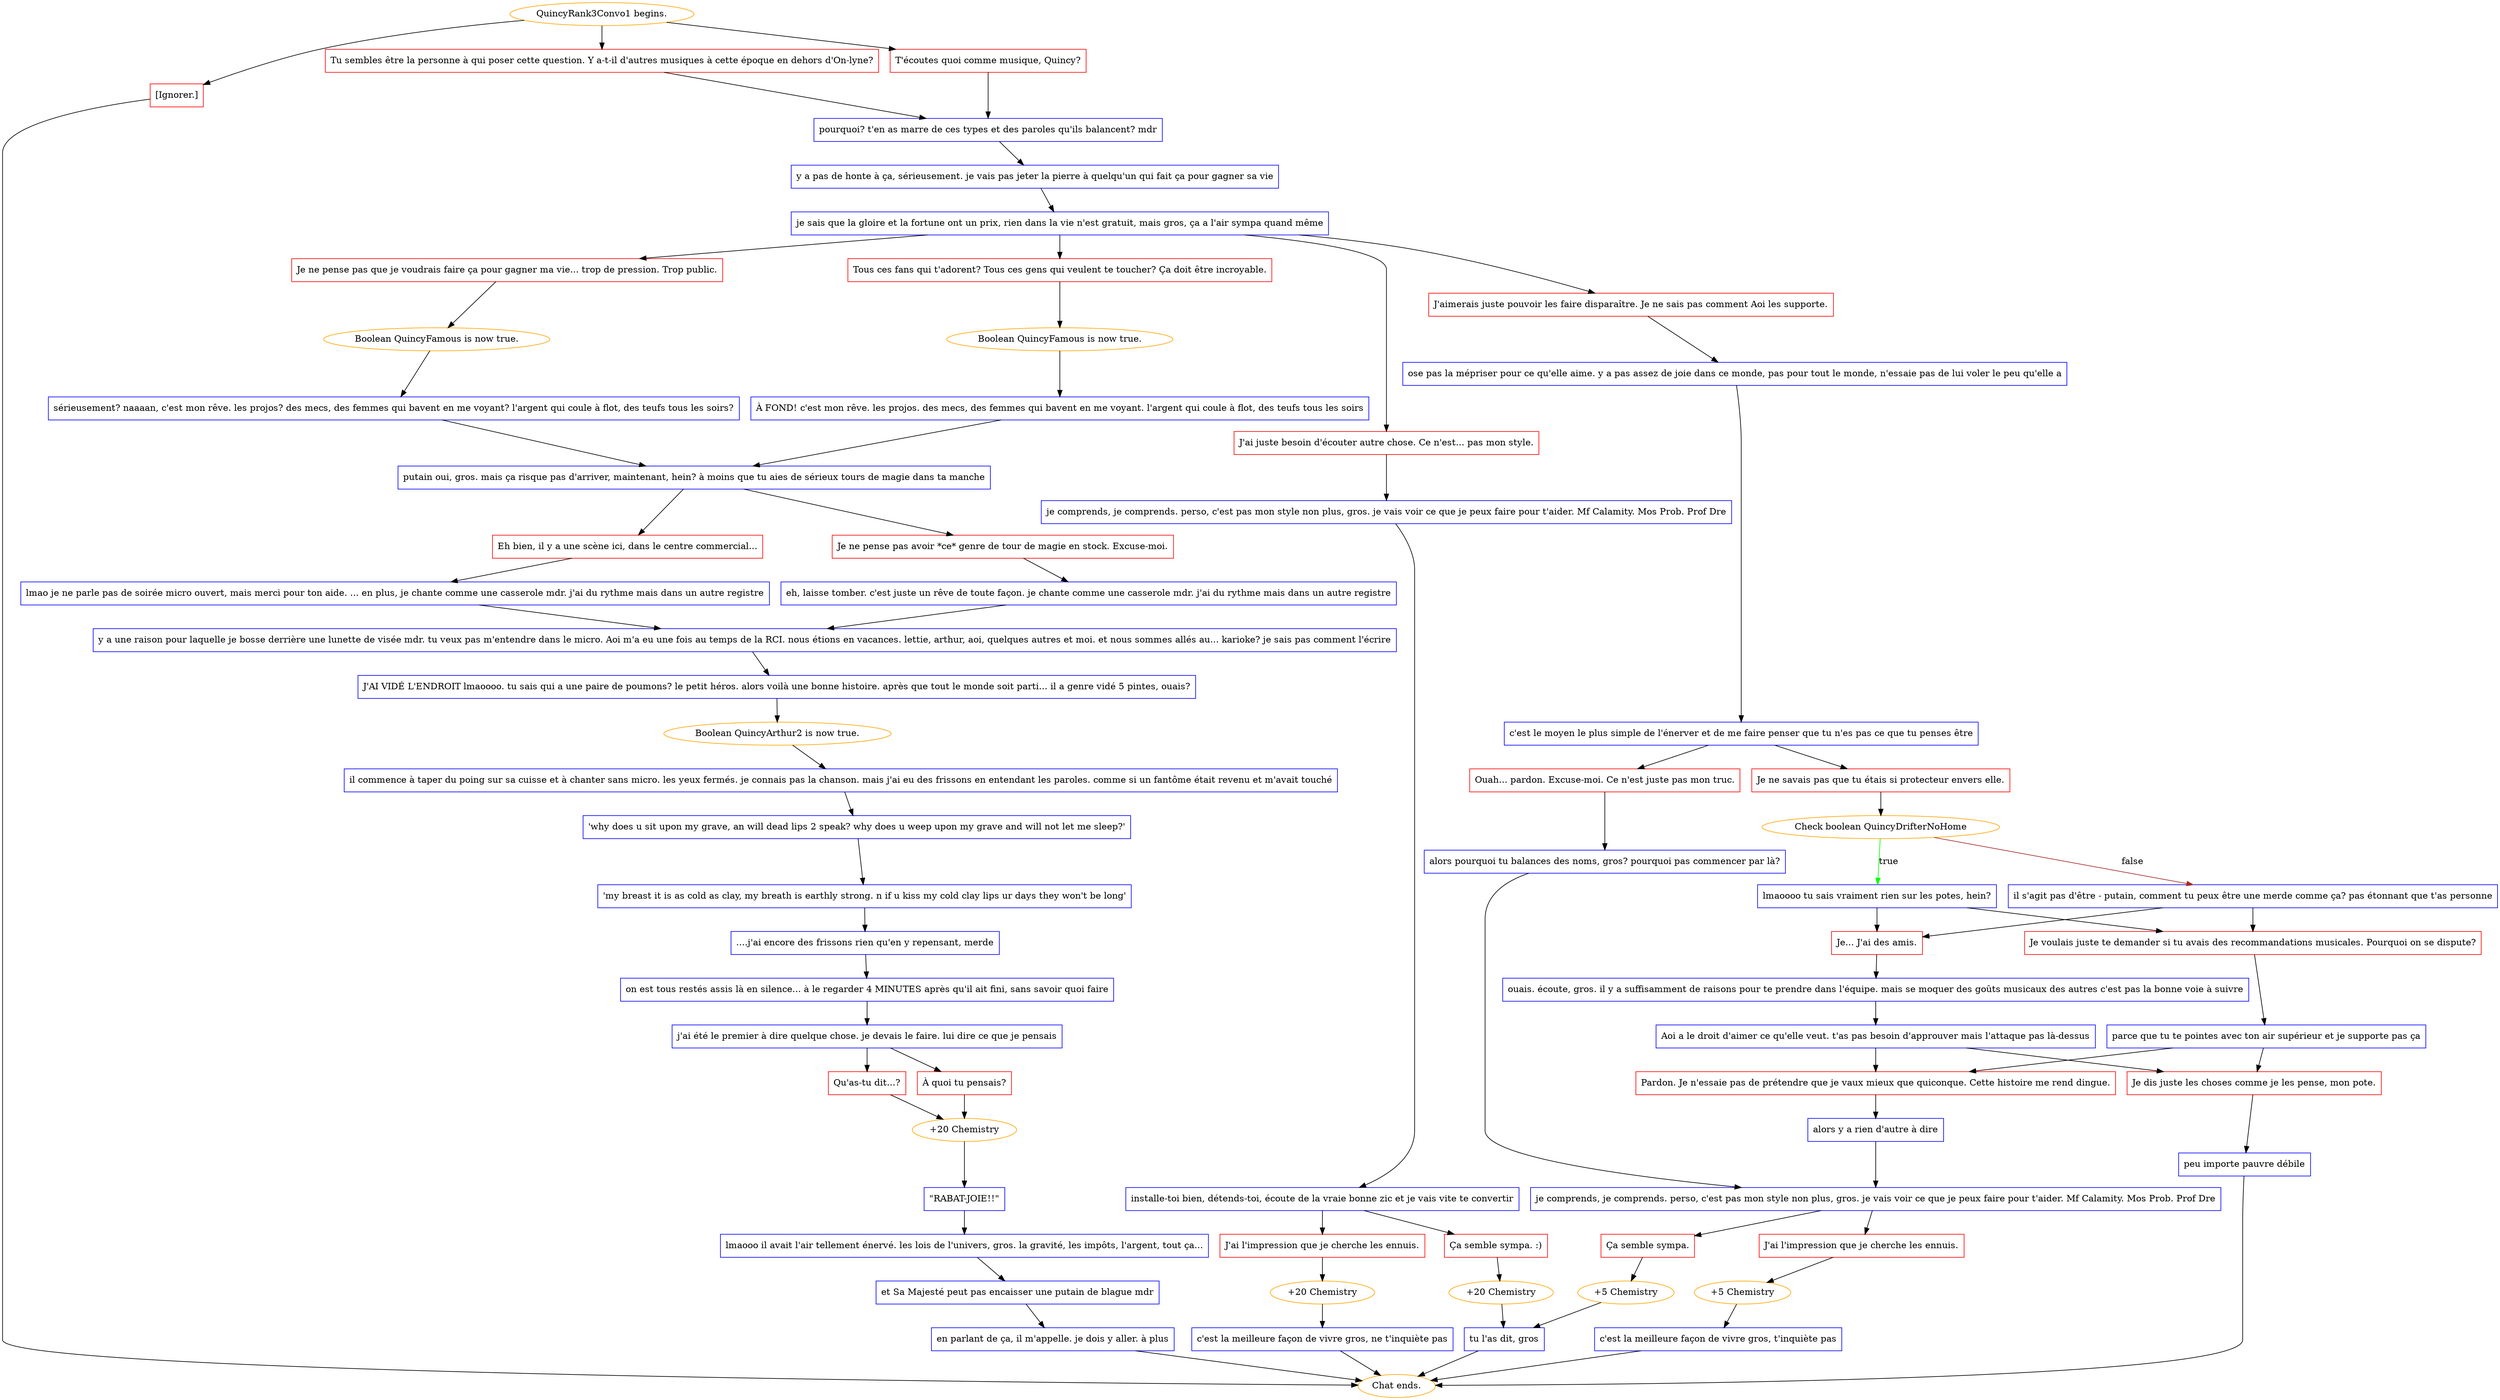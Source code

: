 digraph {
	"QuincyRank3Convo1 begins." [color=orange];
		"QuincyRank3Convo1 begins." -> j2916739924;
		"QuincyRank3Convo1 begins." -> j810920883;
		"QuincyRank3Convo1 begins." -> j4177999804;
	j2916739924 [label="Tu sembles être la personne à qui poser cette question. Y a-t-il d'autres musiques à cette époque en dehors d'On-lyne?",shape=box,color=red];
		j2916739924 -> j2942111657;
	j810920883 [label="T'écoutes quoi comme musique, Quincy?",shape=box,color=red];
		j810920883 -> j2942111657;
	j4177999804 [label="[Ignorer.]",shape=box,color=red];
		j4177999804 -> "Chat ends.";
	j2942111657 [label="pourquoi? t'en as marre de ces types et des paroles qu'ils balancent? mdr",shape=box,color=blue];
		j2942111657 -> j884947971;
	"Chat ends." [color=orange];
	j884947971 [label="y a pas de honte à ça, sérieusement. je vais pas jeter la pierre à quelqu'un qui fait ça pour gagner sa vie",shape=box,color=blue];
		j884947971 -> j556402113;
	j556402113 [label="je sais que la gloire et la fortune ont un prix, rien dans la vie n'est gratuit, mais gros, ça a l'air sympa quand même",shape=box,color=blue];
		j556402113 -> j2131402202;
		j556402113 -> j1298375999;
		j556402113 -> j2886152365;
		j556402113 -> j610633476;
	j2131402202 [label="J'ai juste besoin d'écouter autre chose. Ce n'est... pas mon style.",shape=box,color=red];
		j2131402202 -> j523792018;
	j1298375999 [label="Je ne pense pas que je voudrais faire ça pour gagner ma vie... trop de pression. Trop public.",shape=box,color=red];
		j1298375999 -> j1393180125;
	j2886152365 [label="Tous ces fans qui t'adorent? Tous ces gens qui veulent te toucher? Ça doit être incroyable.",shape=box,color=red];
		j2886152365 -> j2589341563;
	j610633476 [label="J'aimerais juste pouvoir les faire disparaître. Je ne sais pas comment Aoi les supporte.",shape=box,color=red];
		j610633476 -> j1095230549;
	j523792018 [label="je comprends, je comprends. perso, c'est pas mon style non plus, gros. je vais voir ce que je peux faire pour t'aider. Mf Calamity. Mos Prob. Prof Dre",shape=box,color=blue];
		j523792018 -> j574480426;
	j1393180125 [label="Boolean QuincyFamous is now true.",color=orange];
		j1393180125 -> j996153877;
	j2589341563 [label="Boolean QuincyFamous is now true.",color=orange];
		j2589341563 -> j1150688289;
	j1095230549 [label="ose pas la mépriser pour ce qu'elle aime. y a pas assez de joie dans ce monde, pas pour tout le monde, n'essaie pas de lui voler le peu qu'elle a",shape=box,color=blue];
		j1095230549 -> j3861138153;
	j574480426 [label="installe-toi bien, détends-toi, écoute de la vraie bonne zic et je vais vite te convertir",shape=box,color=blue];
		j574480426 -> j3524550392;
		j574480426 -> j147174025;
	j996153877 [label="sérieusement? naaaan, c'est mon rêve. les projos? des mecs, des femmes qui bavent en me voyant? l'argent qui coule à flot, des teufs tous les soirs?",shape=box,color=blue];
		j996153877 -> j4193490981;
	j1150688289 [label="À FOND! c'est mon rêve. les projos. des mecs, des femmes qui bavent en me voyant. l'argent qui coule à flot, des teufs tous les soirs",shape=box,color=blue];
		j1150688289 -> j4193490981;
	j3861138153 [label="c'est le moyen le plus simple de l'énerver et de me faire penser que tu n'es pas ce que tu penses être",shape=box,color=blue];
		j3861138153 -> j3034254419;
		j3861138153 -> j349273560;
	j3524550392 [label="Ça semble sympa. :)",shape=box,color=red];
		j3524550392 -> j252164065;
	j147174025 [label="J'ai l'impression que je cherche les ennuis.",shape=box,color=red];
		j147174025 -> j4254304099;
	j4193490981 [label="putain oui, gros. mais ça risque pas d'arriver, maintenant, hein? à moins que tu aies de sérieux tours de magie dans ta manche",shape=box,color=blue];
		j4193490981 -> j107976944;
		j4193490981 -> j1488719658;
	j3034254419 [label="Ouah... pardon. Excuse-moi. Ce n'est juste pas mon truc.",shape=box,color=red];
		j3034254419 -> j4190196192;
	j349273560 [label="Je ne savais pas que tu étais si protecteur envers elle.",shape=box,color=red];
		j349273560 -> j3113415140;
	j252164065 [label="+20 Chemistry",color=orange];
		j252164065 -> j3194918644;
	j4254304099 [label="+20 Chemistry",color=orange];
		j4254304099 -> j2742841861;
	j107976944 [label="Eh bien, il y a une scène ici, dans le centre commercial...",shape=box,color=red];
		j107976944 -> j3323416026;
	j1488719658 [label="Je ne pense pas avoir *ce* genre de tour de magie en stock. Excuse-moi.",shape=box,color=red];
		j1488719658 -> j4242949780;
	j4190196192 [label="alors pourquoi tu balances des noms, gros? pourquoi pas commencer par là?",shape=box,color=blue];
		j4190196192 -> j619066221;
	j3113415140 [label="Check boolean QuincyDrifterNoHome",color=orange];
		j3113415140 -> j1622674470 [label=true,color=green];
		j3113415140 -> j568983319 [label=false,color=brown];
	j3194918644 [label="tu l'as dit, gros",shape=box,color=blue];
		j3194918644 -> "Chat ends.";
	j2742841861 [label="c'est la meilleure façon de vivre gros, ne t'inquiète pas",shape=box,color=blue];
		j2742841861 -> "Chat ends.";
	j3323416026 [label="lmao je ne parle pas de soirée micro ouvert, mais merci pour ton aide. ... en plus, je chante comme une casserole mdr. j'ai du rythme mais dans un autre registre",shape=box,color=blue];
		j3323416026 -> j3295918442;
	j4242949780 [label="eh, laisse tomber. c'est juste un rêve de toute façon. je chante comme une casserole mdr. j'ai du rythme mais dans un autre registre",shape=box,color=blue];
		j4242949780 -> j3295918442;
	j619066221 [label="je comprends, je comprends. perso, c'est pas mon style non plus, gros. je vais voir ce que je peux faire pour t'aider. Mf Calamity. Mos Prob. Prof Dre",shape=box,color=blue];
		j619066221 -> j354807088;
		j619066221 -> j3060372920;
	j1622674470 [label="lmaoooo tu sais vraiment rien sur les potes, hein?",shape=box,color=blue];
		j1622674470 -> j78843605;
		j1622674470 -> j892905928;
	j568983319 [label="il s'agit pas d'être - putain, comment tu peux être une merde comme ça? pas étonnant que t'as personne",shape=box,color=blue];
		j568983319 -> j78843605;
		j568983319 -> j892905928;
	j3295918442 [label="y a une raison pour laquelle je bosse derrière une lunette de visée mdr. tu veux pas m'entendre dans le micro. Aoi m'a eu une fois au temps de la RCI. nous étions en vacances. lettie, arthur, aoi, quelques autres et moi. et nous sommes allés au... karioke? je sais pas comment l'écrire",shape=box,color=blue];
		j3295918442 -> j1118562206;
	j354807088 [label="Ça semble sympa.",shape=box,color=red];
		j354807088 -> j235816675;
	j3060372920 [label="J'ai l'impression que je cherche les ennuis.",shape=box,color=red];
		j3060372920 -> j4045245065;
	j78843605 [label="Je... J'ai des amis.",shape=box,color=red];
		j78843605 -> j3462847504;
	j892905928 [label="Je voulais juste te demander si tu avais des recommandations musicales. Pourquoi on se dispute?",shape=box,color=red];
		j892905928 -> j3528482152;
	j1118562206 [label="J'AI VIDÉ L'ENDROIT lmaoooo. tu sais qui a une paire de poumons? le petit héros. alors voilà une bonne histoire. après que tout le monde soit parti... il a genre vidé 5 pintes, ouais?",shape=box,color=blue];
		j1118562206 -> j2063780199;
	j235816675 [label="+5 Chemistry",color=orange];
		j235816675 -> j3194918644;
	j4045245065 [label="+5 Chemistry",color=orange];
		j4045245065 -> j4001930638;
	j3462847504 [label="ouais. écoute, gros. il y a suffisamment de raisons pour te prendre dans l'équipe. mais se moquer des goûts musicaux des autres c'est pas la bonne voie à suivre",shape=box,color=blue];
		j3462847504 -> j1429920205;
	j3528482152 [label="parce que tu te pointes avec ton air supérieur et je supporte pas ça",shape=box,color=blue];
		j3528482152 -> j4252597132;
		j3528482152 -> j3927405840;
	j2063780199 [label="Boolean QuincyArthur2 is now true.",color=orange];
		j2063780199 -> j992603626;
	j4001930638 [label="c'est la meilleure façon de vivre gros, t'inquiète pas",shape=box,color=blue];
		j4001930638 -> "Chat ends.";
	j1429920205 [label="Aoi a le droit d'aimer ce qu'elle veut. t'as pas besoin d'approuver mais l'attaque pas là-dessus",shape=box,color=blue];
		j1429920205 -> j4252597132;
		j1429920205 -> j3927405840;
	j4252597132 [label="Pardon. Je n'essaie pas de prétendre que je vaux mieux que quiconque. Cette histoire me rend dingue.",shape=box,color=red];
		j4252597132 -> j1768491839;
	j3927405840 [label="Je dis juste les choses comme je les pense, mon pote.",shape=box,color=red];
		j3927405840 -> j2163735240;
	j992603626 [label="il commence à taper du poing sur sa cuisse et à chanter sans micro. les yeux fermés. je connais pas la chanson. mais j'ai eu des frissons en entendant les paroles. comme si un fantôme était revenu et m'avait touché",shape=box,color=blue];
		j992603626 -> j1095098640;
	j1768491839 [label="alors y a rien d'autre à dire",shape=box,color=blue];
		j1768491839 -> j619066221;
	j2163735240 [label="peu importe pauvre débile",shape=box,color=blue];
		j2163735240 -> "Chat ends.";
	j1095098640 [label="'why does u sit upon my grave, an will dead lips 2 speak? why does u weep upon my grave and will not let me sleep?'",shape=box,color=blue];
		j1095098640 -> j1713534659;
	j1713534659 [label="'my breast it is as cold as clay, my breath is earthly strong. n if u kiss my cold clay lips ur days they won't be long'",shape=box,color=blue];
		j1713534659 -> j1216640727;
	j1216640727 [label="....j'ai encore des frissons rien qu'en y repensant, merde",shape=box,color=blue];
		j1216640727 -> j249840217;
	j249840217 [label="on est tous restés assis là en silence... à le regarder 4 MINUTES après qu'il ait fini, sans savoir quoi faire",shape=box,color=blue];
		j249840217 -> j2146101995;
	j2146101995 [label="j'ai été le premier à dire quelque chose. je devais le faire. lui dire ce que je pensais",shape=box,color=blue];
		j2146101995 -> j4218870068;
		j2146101995 -> j1944724149;
	j4218870068 [label="Qu'as-tu dit...?",shape=box,color=red];
		j4218870068 -> j3748694035;
	j1944724149 [label="À quoi tu pensais?",shape=box,color=red];
		j1944724149 -> j3748694035;
	j3748694035 [label="+20 Chemistry",color=orange];
		j3748694035 -> j3512128954;
	j3512128954 [label="\"RABAT-JOIE!!\"",shape=box,color=blue];
		j3512128954 -> j1259786230;
	j1259786230 [label="lmaooo il avait l'air tellement énervé. les lois de l'univers, gros. la gravité, les impôts, l'argent, tout ça...",shape=box,color=blue];
		j1259786230 -> j1079908564;
	j1079908564 [label="et Sa Majesté peut pas encaisser une putain de blague mdr",shape=box,color=blue];
		j1079908564 -> j3921402018;
	j3921402018 [label="en parlant de ça, il m'appelle. je dois y aller. à plus",shape=box,color=blue];
		j3921402018 -> "Chat ends.";
}